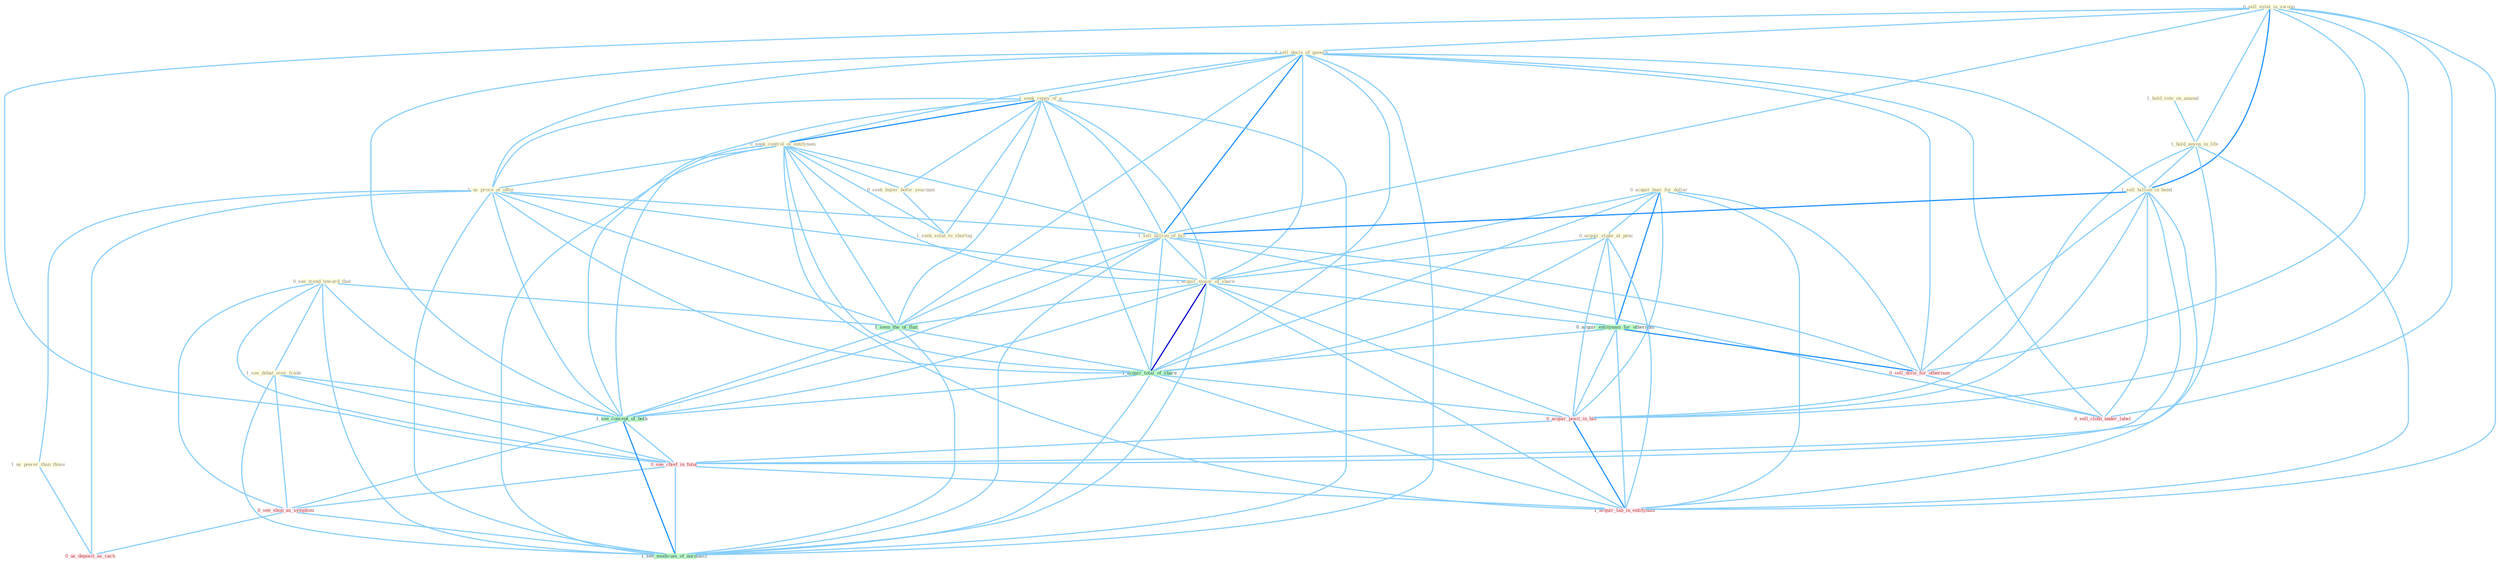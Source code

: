 Graph G{ 
    node
    [shape=polygon,style=filled,width=.5,height=.06,color="#BDFCC9",fixedsize=true,fontsize=4,
    fontcolor="#2f4f4f"];
    {node
    [color="#ffffe0", fontcolor="#8b7d6b"] "0_sell_estat_in_swoop " "0_acquir_busi_for_dollar " "1_sell_decis_of_govern " "1_seek_repay_of_a " "0_seek_control_of_entitynam " "1_hold_vote_on_amend " "0_acquir_stake_at_penc " "0_see_trend_toward_that " "1_hold_anyon_in_life " "0_seek_buyer_befor_yearnum " "1_sell_billion_in_bond " "1_us_proce_of_offer " "1_see_debat_over_trade " "1_seek_solut_to_shortag " "1_us_power_than_those " "1_sell_billion_of_bill " "1_acquir_major_of_share "}
{node [color="#fff0f5", fontcolor="#b22222"] "0_sell_divis_for_othernum " "0_sell_cloth_under_label " "0_acquir_posit_in_bid " "0_see_chief_in_futur " "0_see_shop_as_symptom " "1_acquir_lab_in_entitynam " "0_us_deposit_as_cach "}
edge [color="#B0E2FF"];

	"0_sell_estat_in_swoop " -- "1_sell_decis_of_govern " [w="1", color="#87cefa" ];
	"0_sell_estat_in_swoop " -- "1_hold_anyon_in_life " [w="1", color="#87cefa" ];
	"0_sell_estat_in_swoop " -- "1_sell_billion_in_bond " [w="2", color="#1e90ff" , len=0.8];
	"0_sell_estat_in_swoop " -- "1_sell_billion_of_bill " [w="1", color="#87cefa" ];
	"0_sell_estat_in_swoop " -- "0_sell_divis_for_othernum " [w="1", color="#87cefa" ];
	"0_sell_estat_in_swoop " -- "0_sell_cloth_under_label " [w="1", color="#87cefa" ];
	"0_sell_estat_in_swoop " -- "0_acquir_posit_in_bid " [w="1", color="#87cefa" ];
	"0_sell_estat_in_swoop " -- "0_see_chief_in_futur " [w="1", color="#87cefa" ];
	"0_sell_estat_in_swoop " -- "1_acquir_lab_in_entitynam " [w="1", color="#87cefa" ];
	"0_acquir_busi_for_dollar " -- "0_acquir_stake_at_penc " [w="1", color="#87cefa" ];
	"0_acquir_busi_for_dollar " -- "1_acquir_major_of_share " [w="1", color="#87cefa" ];
	"0_acquir_busi_for_dollar " -- "0_acquir_entitynam_for_othernum " [w="2", color="#1e90ff" , len=0.8];
	"0_acquir_busi_for_dollar " -- "0_sell_divis_for_othernum " [w="1", color="#87cefa" ];
	"0_acquir_busi_for_dollar " -- "1_acquir_total_of_share " [w="1", color="#87cefa" ];
	"0_acquir_busi_for_dollar " -- "0_acquir_posit_in_bid " [w="1", color="#87cefa" ];
	"0_acquir_busi_for_dollar " -- "1_acquir_lab_in_entitynam " [w="1", color="#87cefa" ];
	"1_sell_decis_of_govern " -- "1_seek_repay_of_a " [w="1", color="#87cefa" ];
	"1_sell_decis_of_govern " -- "0_seek_control_of_entitynam " [w="1", color="#87cefa" ];
	"1_sell_decis_of_govern " -- "1_sell_billion_in_bond " [w="1", color="#87cefa" ];
	"1_sell_decis_of_govern " -- "1_us_proce_of_offer " [w="1", color="#87cefa" ];
	"1_sell_decis_of_govern " -- "1_sell_billion_of_bill " [w="2", color="#1e90ff" , len=0.8];
	"1_sell_decis_of_govern " -- "1_acquir_major_of_share " [w="1", color="#87cefa" ];
	"1_sell_decis_of_govern " -- "1_seen_the_of_that " [w="1", color="#87cefa" ];
	"1_sell_decis_of_govern " -- "0_sell_divis_for_othernum " [w="1", color="#87cefa" ];
	"1_sell_decis_of_govern " -- "1_acquir_total_of_share " [w="1", color="#87cefa" ];
	"1_sell_decis_of_govern " -- "0_sell_cloth_under_label " [w="1", color="#87cefa" ];
	"1_sell_decis_of_govern " -- "1_see_concept_of_both " [w="1", color="#87cefa" ];
	"1_sell_decis_of_govern " -- "1_see_modicum_of_normalci " [w="1", color="#87cefa" ];
	"1_seek_repay_of_a " -- "0_seek_control_of_entitynam " [w="2", color="#1e90ff" , len=0.8];
	"1_seek_repay_of_a " -- "0_seek_buyer_befor_yearnum " [w="1", color="#87cefa" ];
	"1_seek_repay_of_a " -- "1_us_proce_of_offer " [w="1", color="#87cefa" ];
	"1_seek_repay_of_a " -- "1_seek_solut_to_shortag " [w="1", color="#87cefa" ];
	"1_seek_repay_of_a " -- "1_sell_billion_of_bill " [w="1", color="#87cefa" ];
	"1_seek_repay_of_a " -- "1_acquir_major_of_share " [w="1", color="#87cefa" ];
	"1_seek_repay_of_a " -- "1_seen_the_of_that " [w="1", color="#87cefa" ];
	"1_seek_repay_of_a " -- "1_acquir_total_of_share " [w="1", color="#87cefa" ];
	"1_seek_repay_of_a " -- "1_see_concept_of_both " [w="1", color="#87cefa" ];
	"1_seek_repay_of_a " -- "1_see_modicum_of_normalci " [w="1", color="#87cefa" ];
	"0_seek_control_of_entitynam " -- "0_seek_buyer_befor_yearnum " [w="1", color="#87cefa" ];
	"0_seek_control_of_entitynam " -- "1_us_proce_of_offer " [w="1", color="#87cefa" ];
	"0_seek_control_of_entitynam " -- "1_seek_solut_to_shortag " [w="1", color="#87cefa" ];
	"0_seek_control_of_entitynam " -- "1_sell_billion_of_bill " [w="1", color="#87cefa" ];
	"0_seek_control_of_entitynam " -- "1_acquir_major_of_share " [w="1", color="#87cefa" ];
	"0_seek_control_of_entitynam " -- "1_seen_the_of_that " [w="1", color="#87cefa" ];
	"0_seek_control_of_entitynam " -- "1_acquir_total_of_share " [w="1", color="#87cefa" ];
	"0_seek_control_of_entitynam " -- "1_see_concept_of_both " [w="1", color="#87cefa" ];
	"0_seek_control_of_entitynam " -- "1_acquir_lab_in_entitynam " [w="1", color="#87cefa" ];
	"0_seek_control_of_entitynam " -- "1_see_modicum_of_normalci " [w="1", color="#87cefa" ];
	"1_hold_vote_on_amend " -- "1_hold_anyon_in_life " [w="1", color="#87cefa" ];
	"0_acquir_stake_at_penc " -- "1_acquir_major_of_share " [w="1", color="#87cefa" ];
	"0_acquir_stake_at_penc " -- "0_acquir_entitynam_for_othernum " [w="1", color="#87cefa" ];
	"0_acquir_stake_at_penc " -- "1_acquir_total_of_share " [w="1", color="#87cefa" ];
	"0_acquir_stake_at_penc " -- "0_acquir_posit_in_bid " [w="1", color="#87cefa" ];
	"0_acquir_stake_at_penc " -- "1_acquir_lab_in_entitynam " [w="1", color="#87cefa" ];
	"0_see_trend_toward_that " -- "1_see_debat_over_trade " [w="1", color="#87cefa" ];
	"0_see_trend_toward_that " -- "1_seen_the_of_that " [w="1", color="#87cefa" ];
	"0_see_trend_toward_that " -- "1_see_concept_of_both " [w="1", color="#87cefa" ];
	"0_see_trend_toward_that " -- "0_see_chief_in_futur " [w="1", color="#87cefa" ];
	"0_see_trend_toward_that " -- "0_see_shop_as_symptom " [w="1", color="#87cefa" ];
	"0_see_trend_toward_that " -- "1_see_modicum_of_normalci " [w="1", color="#87cefa" ];
	"1_hold_anyon_in_life " -- "1_sell_billion_in_bond " [w="1", color="#87cefa" ];
	"1_hold_anyon_in_life " -- "0_acquir_posit_in_bid " [w="1", color="#87cefa" ];
	"1_hold_anyon_in_life " -- "0_see_chief_in_futur " [w="1", color="#87cefa" ];
	"1_hold_anyon_in_life " -- "1_acquir_lab_in_entitynam " [w="1", color="#87cefa" ];
	"0_seek_buyer_befor_yearnum " -- "1_seek_solut_to_shortag " [w="1", color="#87cefa" ];
	"1_sell_billion_in_bond " -- "1_sell_billion_of_bill " [w="2", color="#1e90ff" , len=0.8];
	"1_sell_billion_in_bond " -- "0_sell_divis_for_othernum " [w="1", color="#87cefa" ];
	"1_sell_billion_in_bond " -- "0_sell_cloth_under_label " [w="1", color="#87cefa" ];
	"1_sell_billion_in_bond " -- "0_acquir_posit_in_bid " [w="1", color="#87cefa" ];
	"1_sell_billion_in_bond " -- "0_see_chief_in_futur " [w="1", color="#87cefa" ];
	"1_sell_billion_in_bond " -- "1_acquir_lab_in_entitynam " [w="1", color="#87cefa" ];
	"1_us_proce_of_offer " -- "1_us_power_than_those " [w="1", color="#87cefa" ];
	"1_us_proce_of_offer " -- "1_sell_billion_of_bill " [w="1", color="#87cefa" ];
	"1_us_proce_of_offer " -- "1_acquir_major_of_share " [w="1", color="#87cefa" ];
	"1_us_proce_of_offer " -- "1_seen_the_of_that " [w="1", color="#87cefa" ];
	"1_us_proce_of_offer " -- "1_acquir_total_of_share " [w="1", color="#87cefa" ];
	"1_us_proce_of_offer " -- "1_see_concept_of_both " [w="1", color="#87cefa" ];
	"1_us_proce_of_offer " -- "0_us_deposit_as_cach " [w="1", color="#87cefa" ];
	"1_us_proce_of_offer " -- "1_see_modicum_of_normalci " [w="1", color="#87cefa" ];
	"1_see_debat_over_trade " -- "1_see_concept_of_both " [w="1", color="#87cefa" ];
	"1_see_debat_over_trade " -- "0_see_chief_in_futur " [w="1", color="#87cefa" ];
	"1_see_debat_over_trade " -- "0_see_shop_as_symptom " [w="1", color="#87cefa" ];
	"1_see_debat_over_trade " -- "1_see_modicum_of_normalci " [w="1", color="#87cefa" ];
	"1_us_power_than_those " -- "0_us_deposit_as_cach " [w="1", color="#87cefa" ];
	"1_sell_billion_of_bill " -- "1_acquir_major_of_share " [w="1", color="#87cefa" ];
	"1_sell_billion_of_bill " -- "1_seen_the_of_that " [w="1", color="#87cefa" ];
	"1_sell_billion_of_bill " -- "0_sell_divis_for_othernum " [w="1", color="#87cefa" ];
	"1_sell_billion_of_bill " -- "1_acquir_total_of_share " [w="1", color="#87cefa" ];
	"1_sell_billion_of_bill " -- "0_sell_cloth_under_label " [w="1", color="#87cefa" ];
	"1_sell_billion_of_bill " -- "1_see_concept_of_both " [w="1", color="#87cefa" ];
	"1_sell_billion_of_bill " -- "1_see_modicum_of_normalci " [w="1", color="#87cefa" ];
	"1_acquir_major_of_share " -- "0_acquir_entitynam_for_othernum " [w="1", color="#87cefa" ];
	"1_acquir_major_of_share " -- "1_seen_the_of_that " [w="1", color="#87cefa" ];
	"1_acquir_major_of_share " -- "1_acquir_total_of_share " [w="3", color="#0000cd" , len=0.6];
	"1_acquir_major_of_share " -- "0_acquir_posit_in_bid " [w="1", color="#87cefa" ];
	"1_acquir_major_of_share " -- "1_see_concept_of_both " [w="1", color="#87cefa" ];
	"1_acquir_major_of_share " -- "1_acquir_lab_in_entitynam " [w="1", color="#87cefa" ];
	"1_acquir_major_of_share " -- "1_see_modicum_of_normalci " [w="1", color="#87cefa" ];
	"0_acquir_entitynam_for_othernum " -- "0_sell_divis_for_othernum " [w="2", color="#1e90ff" , len=0.8];
	"0_acquir_entitynam_for_othernum " -- "1_acquir_total_of_share " [w="1", color="#87cefa" ];
	"0_acquir_entitynam_for_othernum " -- "0_acquir_posit_in_bid " [w="1", color="#87cefa" ];
	"0_acquir_entitynam_for_othernum " -- "1_acquir_lab_in_entitynam " [w="1", color="#87cefa" ];
	"1_seen_the_of_that " -- "1_acquir_total_of_share " [w="1", color="#87cefa" ];
	"1_seen_the_of_that " -- "1_see_concept_of_both " [w="1", color="#87cefa" ];
	"1_seen_the_of_that " -- "1_see_modicum_of_normalci " [w="1", color="#87cefa" ];
	"0_sell_divis_for_othernum " -- "0_sell_cloth_under_label " [w="1", color="#87cefa" ];
	"1_acquir_total_of_share " -- "0_acquir_posit_in_bid " [w="1", color="#87cefa" ];
	"1_acquir_total_of_share " -- "1_see_concept_of_both " [w="1", color="#87cefa" ];
	"1_acquir_total_of_share " -- "1_acquir_lab_in_entitynam " [w="1", color="#87cefa" ];
	"1_acquir_total_of_share " -- "1_see_modicum_of_normalci " [w="1", color="#87cefa" ];
	"0_acquir_posit_in_bid " -- "0_see_chief_in_futur " [w="1", color="#87cefa" ];
	"0_acquir_posit_in_bid " -- "1_acquir_lab_in_entitynam " [w="2", color="#1e90ff" , len=0.8];
	"1_see_concept_of_both " -- "0_see_chief_in_futur " [w="1", color="#87cefa" ];
	"1_see_concept_of_both " -- "0_see_shop_as_symptom " [w="1", color="#87cefa" ];
	"1_see_concept_of_both " -- "1_see_modicum_of_normalci " [w="2", color="#1e90ff" , len=0.8];
	"0_see_chief_in_futur " -- "0_see_shop_as_symptom " [w="1", color="#87cefa" ];
	"0_see_chief_in_futur " -- "1_acquir_lab_in_entitynam " [w="1", color="#87cefa" ];
	"0_see_chief_in_futur " -- "1_see_modicum_of_normalci " [w="1", color="#87cefa" ];
	"0_see_shop_as_symptom " -- "0_us_deposit_as_cach " [w="1", color="#87cefa" ];
	"0_see_shop_as_symptom " -- "1_see_modicum_of_normalci " [w="1", color="#87cefa" ];
}